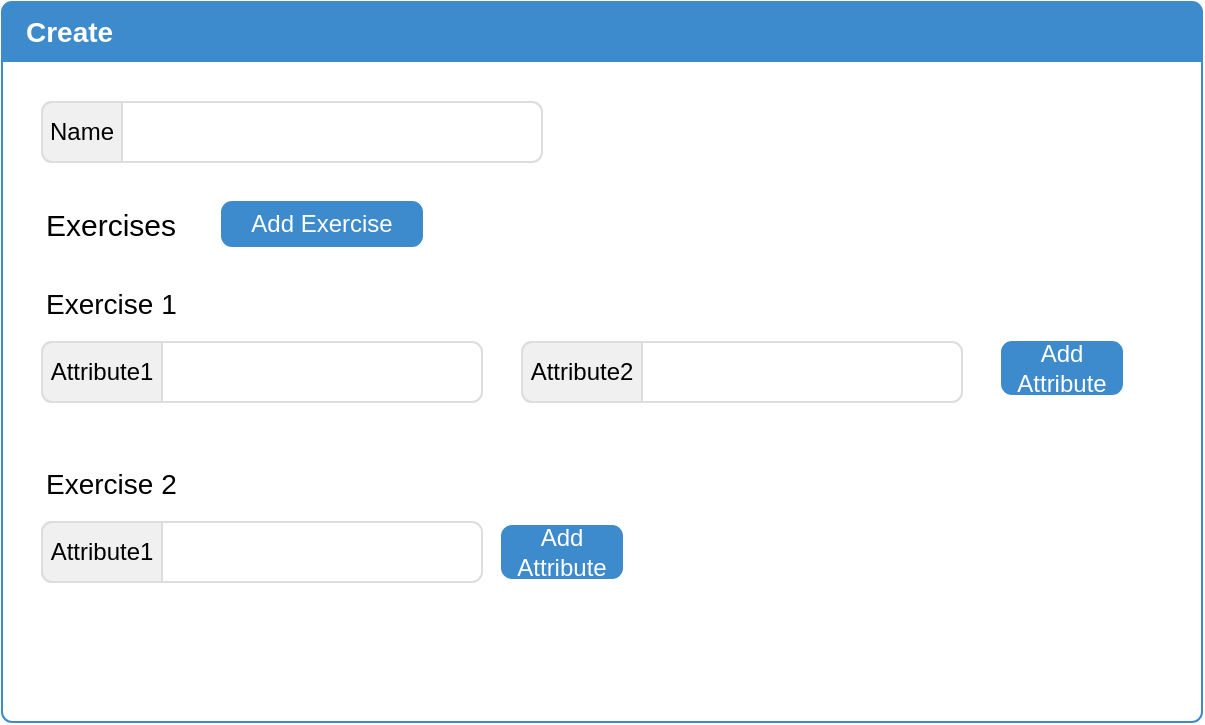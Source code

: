 <mxfile version="12.1.4" type="github" pages="1"><diagram id="Zbn6meLXj0EXHjqUIr-L" name="Page-1"><mxGraphModel dx="1038" dy="579" grid="1" gridSize="10" guides="1" tooltips="1" connect="1" arrows="1" fold="1" page="1" pageScale="1" pageWidth="827" pageHeight="1169" math="0" shadow="0"><root><mxCell id="0"/><mxCell id="1" parent="0"/><mxCell id="jCdKiuVu_d1gE3nwR24F-1" value="" style="html=1;shadow=0;dashed=0;shape=mxgraph.bootstrap.rrect;align=center;rSize=5;strokeColor=#3D8BCD;fillColor=#ffffff;fontColor=#f0f0f0;spacingTop=30;whiteSpace=wrap;" vertex="1" parent="1"><mxGeometry x="140" y="70" width="600" height="360" as="geometry"/></mxCell><mxCell id="jCdKiuVu_d1gE3nwR24F-2" value="Create" style="html=1;shadow=0;dashed=0;shape=mxgraph.bootstrap.topButton;rSize=5;strokeColor=none;fillColor=#3D8BCD;fontColor=#ffffff;fontSize=14;fontStyle=1;align=left;spacingLeft=10;whiteSpace=wrap;resizeWidth=1;" vertex="1" parent="jCdKiuVu_d1gE3nwR24F-1"><mxGeometry width="600" height="30" relative="1" as="geometry"/></mxCell><mxCell id="jCdKiuVu_d1gE3nwR24F-3" value="" style="html=1;shadow=0;dashed=0;shape=mxgraph.bootstrap.rrect;rSize=5;strokeColor=#dddddd;fillColor=#ffffff;spacingLeft=50;fontSize=14;align=left;fontColor=#dddddd;whiteSpace=wrap;" vertex="1" parent="jCdKiuVu_d1gE3nwR24F-1"><mxGeometry x="20" y="50" width="250" height="30" as="geometry"/></mxCell><mxCell id="jCdKiuVu_d1gE3nwR24F-4" value="Name" style="html=1;shadow=0;dashed=0;shape=mxgraph.bootstrap.leftButton;rSize=5;strokeColor=#dddddd;fillColor=#f0f0f0;whiteSpace=wrap;resizeHeight=1;" vertex="1" parent="jCdKiuVu_d1gE3nwR24F-3"><mxGeometry width="40" height="30" relative="1" as="geometry"/></mxCell><mxCell id="jCdKiuVu_d1gE3nwR24F-5" value="&lt;font style=&quot;font-size: 15px&quot;&gt;Exercises&lt;/font&gt;" style="text;html=1;resizable=0;points=[];autosize=1;align=left;verticalAlign=top;spacingTop=-4;" vertex="1" parent="jCdKiuVu_d1gE3nwR24F-1"><mxGeometry x="20" y="100" width="80" height="20" as="geometry"/></mxCell><mxCell id="jCdKiuVu_d1gE3nwR24F-8" value="Add Exercise" style="html=1;shadow=0;dashed=0;shape=mxgraph.bootstrap.rrect;rSize=5;fillColor=#3D8BCD;align=center;strokeColor=#3D8BCD;fontColor=#ffffff;fontSize=12;whiteSpace=wrap;" vertex="1" parent="jCdKiuVu_d1gE3nwR24F-1"><mxGeometry x="110" y="100" width="100" height="22" as="geometry"/></mxCell><mxCell id="jCdKiuVu_d1gE3nwR24F-9" value="&lt;font style=&quot;font-size: 14px&quot;&gt;Exercise 1&lt;/font&gt;" style="text;html=1;resizable=0;points=[];autosize=1;align=left;verticalAlign=top;spacingTop=-4;" vertex="1" parent="jCdKiuVu_d1gE3nwR24F-1"><mxGeometry x="20" y="140" width="80" height="20" as="geometry"/></mxCell><mxCell id="jCdKiuVu_d1gE3nwR24F-6" value="&amp;nbsp; &amp;nbsp;&amp;nbsp;" style="html=1;shadow=0;dashed=0;shape=mxgraph.bootstrap.rrect;rSize=5;strokeColor=#dddddd;fillColor=#ffffff;spacingLeft=50;fontSize=14;align=left;fontColor=#dddddd;whiteSpace=wrap;" vertex="1" parent="jCdKiuVu_d1gE3nwR24F-1"><mxGeometry x="20" y="170" width="220" height="30" as="geometry"/></mxCell><mxCell id="jCdKiuVu_d1gE3nwR24F-7" value="Attribute1" style="html=1;shadow=0;dashed=0;shape=mxgraph.bootstrap.leftButton;rSize=5;strokeColor=#dddddd;fillColor=#f0f0f0;whiteSpace=wrap;resizeHeight=1;" vertex="1" parent="jCdKiuVu_d1gE3nwR24F-6"><mxGeometry width="60" height="30" relative="1" as="geometry"/></mxCell><mxCell id="jCdKiuVu_d1gE3nwR24F-19" value="&amp;nbsp; &amp;nbsp;&amp;nbsp;" style="html=1;shadow=0;dashed=0;shape=mxgraph.bootstrap.rrect;rSize=5;strokeColor=#dddddd;fillColor=#ffffff;spacingLeft=50;fontSize=14;align=left;fontColor=#dddddd;whiteSpace=wrap;" vertex="1" parent="jCdKiuVu_d1gE3nwR24F-1"><mxGeometry x="260" y="170" width="220" height="30" as="geometry"/></mxCell><mxCell id="jCdKiuVu_d1gE3nwR24F-20" value="Attribute2" style="html=1;shadow=0;dashed=0;shape=mxgraph.bootstrap.leftButton;rSize=5;strokeColor=#dddddd;fillColor=#f0f0f0;whiteSpace=wrap;resizeHeight=1;" vertex="1" parent="jCdKiuVu_d1gE3nwR24F-19"><mxGeometry width="60" height="30" relative="1" as="geometry"/></mxCell><mxCell id="jCdKiuVu_d1gE3nwR24F-21" value="Add Attribute" style="html=1;shadow=0;dashed=0;shape=mxgraph.bootstrap.rrect;rSize=5;fillColor=#3D8BCD;align=center;strokeColor=#3D8BCD;fontColor=#ffffff;fontSize=12;whiteSpace=wrap;" vertex="1" parent="jCdKiuVu_d1gE3nwR24F-1"><mxGeometry x="500" y="170" width="60" height="26" as="geometry"/></mxCell><mxCell id="jCdKiuVu_d1gE3nwR24F-22" value="&amp;nbsp; &amp;nbsp;&amp;nbsp;" style="html=1;shadow=0;dashed=0;shape=mxgraph.bootstrap.rrect;rSize=5;strokeColor=#dddddd;fillColor=#ffffff;spacingLeft=50;fontSize=14;align=left;fontColor=#dddddd;whiteSpace=wrap;" vertex="1" parent="jCdKiuVu_d1gE3nwR24F-1"><mxGeometry x="20" y="260" width="220" height="30" as="geometry"/></mxCell><mxCell id="jCdKiuVu_d1gE3nwR24F-23" value="Attribute1" style="html=1;shadow=0;dashed=0;shape=mxgraph.bootstrap.leftButton;rSize=5;strokeColor=#dddddd;fillColor=#f0f0f0;whiteSpace=wrap;resizeHeight=1;" vertex="1" parent="jCdKiuVu_d1gE3nwR24F-22"><mxGeometry width="60" height="30" relative="1" as="geometry"/></mxCell><mxCell id="jCdKiuVu_d1gE3nwR24F-26" value="&lt;font style=&quot;font-size: 14px&quot;&gt;Exercise 2&lt;/font&gt;" style="text;html=1;resizable=0;points=[];autosize=1;align=left;verticalAlign=top;spacingTop=-4;" vertex="1" parent="jCdKiuVu_d1gE3nwR24F-1"><mxGeometry x="20" y="230" width="80" height="20" as="geometry"/></mxCell><mxCell id="jCdKiuVu_d1gE3nwR24F-27" value="Add Attribute" style="html=1;shadow=0;dashed=0;shape=mxgraph.bootstrap.rrect;rSize=5;fillColor=#3D8BCD;align=center;strokeColor=#3D8BCD;fontColor=#ffffff;fontSize=12;whiteSpace=wrap;" vertex="1" parent="jCdKiuVu_d1gE3nwR24F-1"><mxGeometry x="250" y="262" width="60" height="26" as="geometry"/></mxCell></root></mxGraphModel></diagram></mxfile>